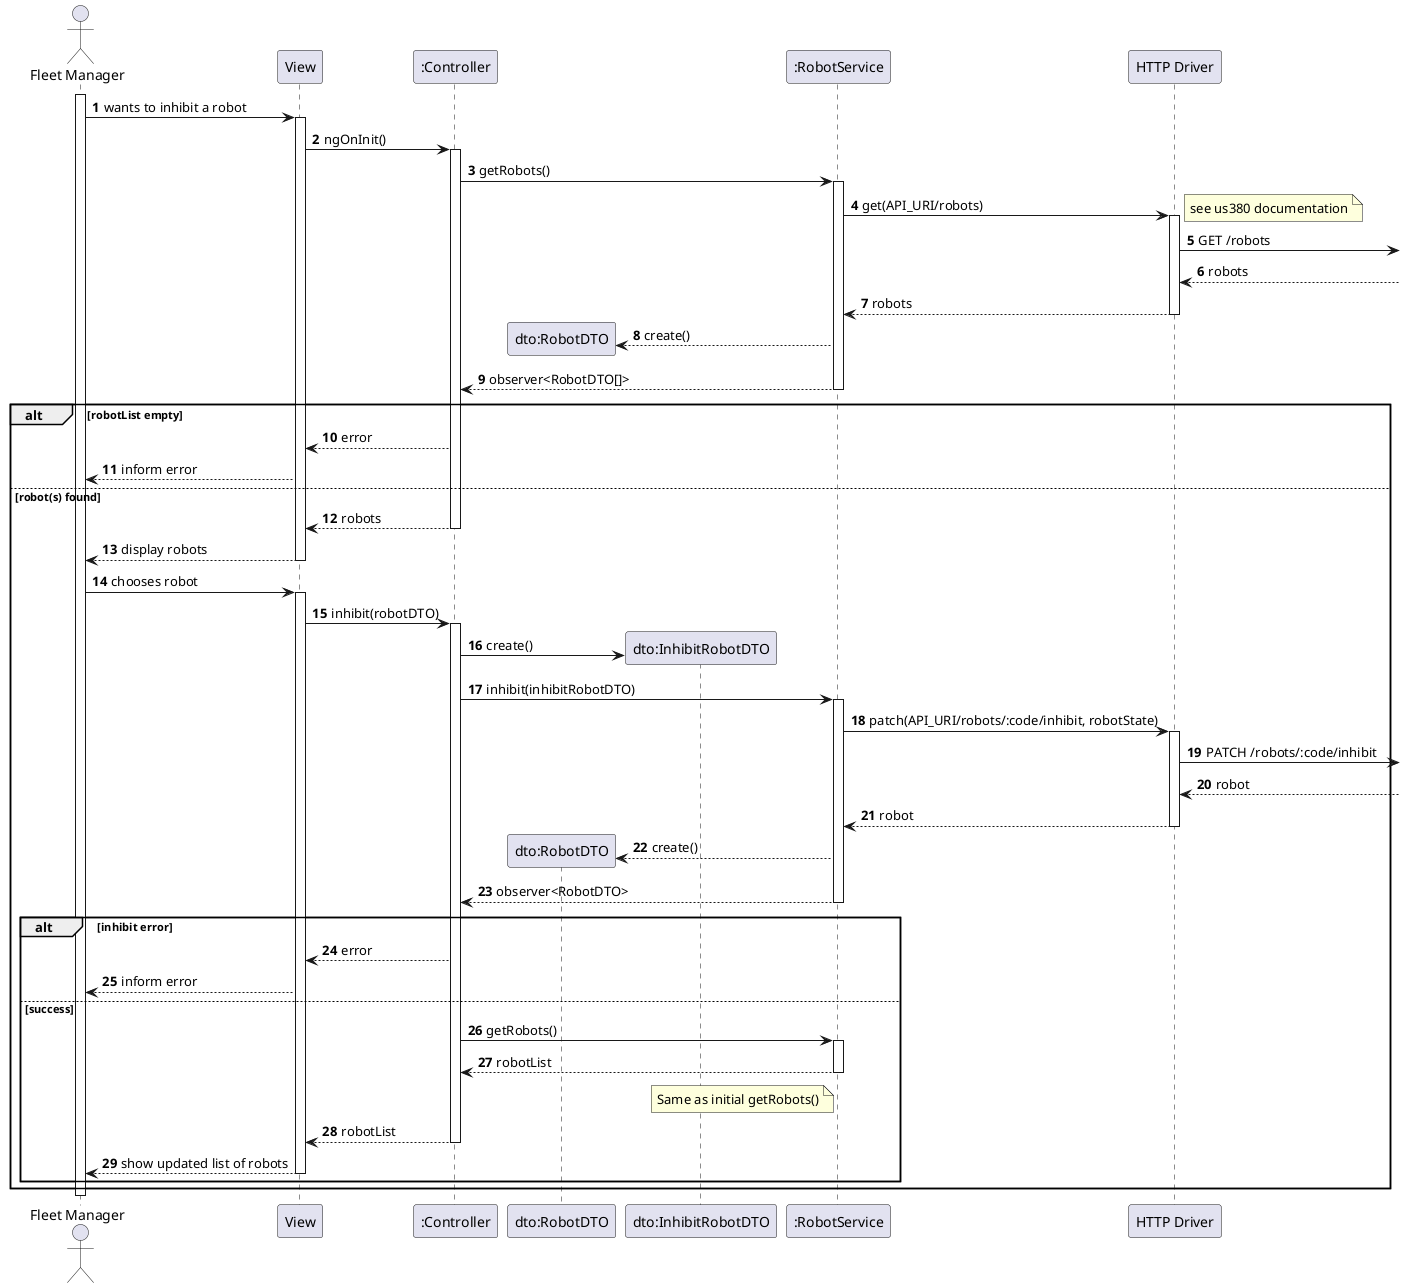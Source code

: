 @startuml
autonumber

actor "Fleet Manager" as usr

participant "View" as view
participant ":Controller" as ctrl

participant "dto:RobotDTO" as r_dto
participant "dto:InhibitRobotDTO" as i_dto

participant ":RobotService" as svc

participant "HTTP Driver" as http

activate usr
    usr -> view : wants to inhibit a robot
    activate view
        view -> ctrl : ngOnInit()
        activate ctrl
            ctrl -> svc : getRobots()
            activate svc
                svc -> http : get(API_URI/robots)
                note right : see us380 documentation
                activate http
                    http ->] : GET /robots
                    http <--] : robots

                    http --> svc : robots
                deactivate http

                svc --> r_dto** : create()
                ' activate r_dto
                ' deactivate r_dto

                svc --> ctrl : observer<RobotDTO[]>
            deactivate svc

alt robotList empty
            ctrl --> view : error
            view --> usr : inform error
else robot(s) found
            ctrl --> view : robots
        deactivate ctrl
        view --> usr : display robots
    deactivate view

    usr -> view : chooses robot
    activate view
        view -> ctrl : inhibit(robotDTO)
        activate ctrl
            ctrl -> i_dto** : create()

            ctrl -> svc : inhibit(inhibitRobotDTO)
            activate svc
                svc -> http : patch(API_URI/robots/:code/inhibit, robotState)
                activate http
                    http ->] : PATCH /robots/:code/inhibit
                    http <--] : robot

                    http --> svc : robot
                deactivate http

                svc --> r_dto** : create()
                svc --> ctrl : observer<RobotDTO>
            deactivate svc

alt inhibit error
            ctrl --> view : error
            view --> usr : inform error
else success
            ctrl -> svc : getRobots()
            activate svc
                svc --> ctrl: robotList
            deactivate svc
            note left of svc : Same as initial getRobots()
            ctrl --> view : robotList
        deactivate ctrl

        view --> usr : show updated list of robots
    deactivate view
end
end
deactivate usr

@enduml
